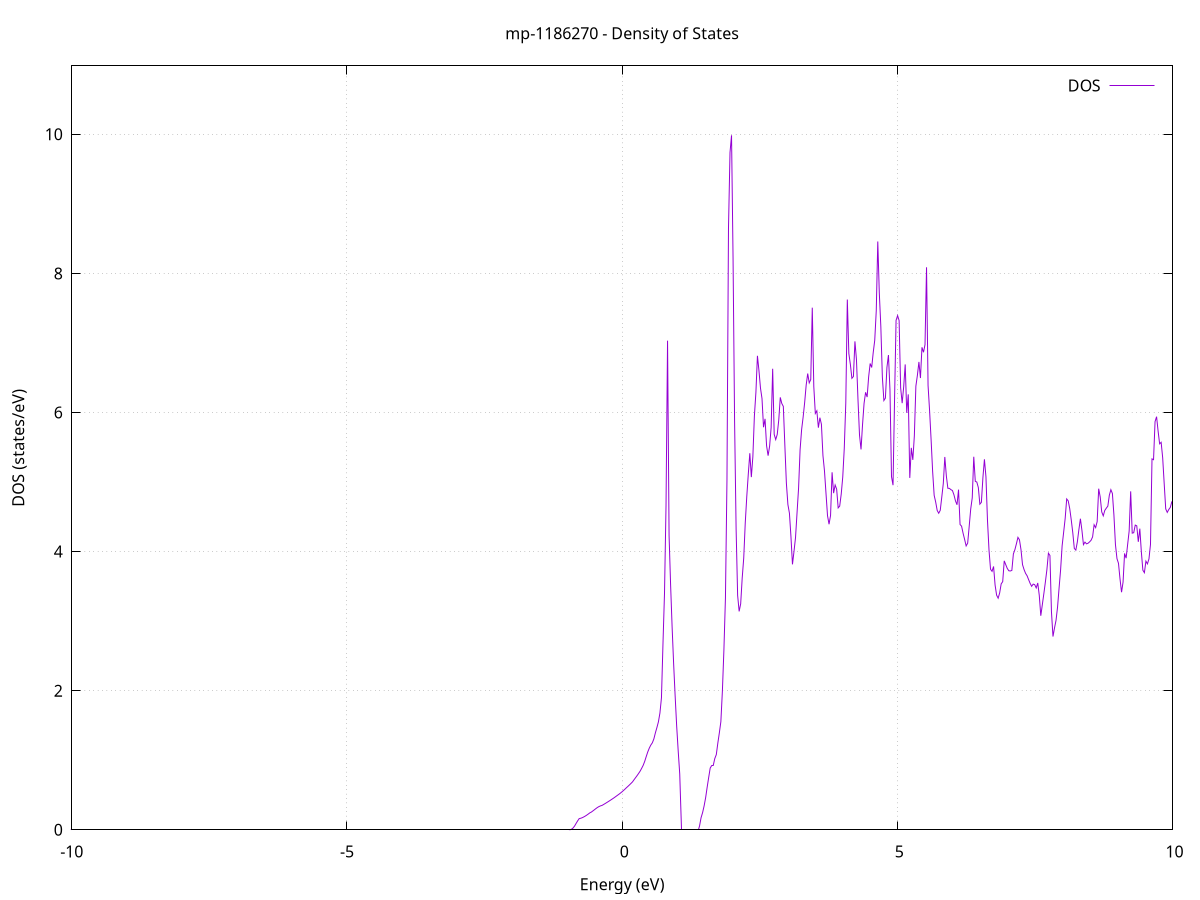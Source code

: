 set title 'mp-1186270 - Density of States'
set xlabel 'Energy (eV)'
set ylabel 'DOS (states/eV)'
set grid
set xrange [-10:10]
set yrange [0:10.984]
set xzeroaxis lt -1
set terminal png size 800,600
set output 'mp-1186270_dos_gnuplot.png'
plot '-' using 1:2 with lines title 'DOS'
-36.295900 0.000000
-36.268200 0.000000
-36.240600 0.000000
-36.212900 0.000000
-36.185200 0.000000
-36.157500 0.000000
-36.129800 0.000000
-36.102100 0.000000
-36.074500 0.000000
-36.046800 0.000000
-36.019100 0.000000
-35.991400 0.000000
-35.963700 0.000000
-35.936100 0.000000
-35.908400 0.000000
-35.880700 0.000000
-35.853000 0.000000
-35.825300 0.000000
-35.797700 0.000000
-35.770000 0.000000
-35.742300 0.000000
-35.714600 0.000000
-35.686900 0.000000
-35.659200 0.000000
-35.631600 0.000000
-35.603900 0.000000
-35.576200 0.000000
-35.548500 0.000000
-35.520800 0.000000
-35.493200 0.000000
-35.465500 0.000000
-35.437800 0.000000
-35.410100 0.000000
-35.382400 0.000000
-35.354700 0.000000
-35.327100 0.000000
-35.299400 0.000000
-35.271700 0.000000
-35.244000 0.000000
-35.216300 0.000000
-35.188700 0.000000
-35.161000 0.000000
-35.133300 0.000000
-35.105600 0.000000
-35.077900 0.000000
-35.050200 0.000000
-35.022600 0.000000
-34.994900 0.000000
-34.967200 0.000000
-34.939500 0.000000
-34.911800 0.000000
-34.884200 0.000000
-34.856500 0.000000
-34.828800 0.000000
-34.801100 0.000000
-34.773400 0.000000
-34.745800 0.000000
-34.718100 0.000000
-34.690400 0.000000
-34.662700 0.000000
-34.635000 0.000000
-34.607300 0.000000
-34.579700 0.000000
-34.552000 0.000000
-34.524300 0.000000
-34.496600 0.000000
-34.468900 0.000000
-34.441300 0.000000
-34.413600 0.000000
-34.385900 0.000000
-34.358200 0.000000
-34.330500 0.000000
-34.302800 0.000000
-34.275200 0.000000
-34.247500 0.000000
-34.219800 0.000000
-34.192100 0.000000
-34.164400 0.000000
-34.136800 0.000000
-34.109100 0.000000
-34.081400 0.000000
-34.053700 0.000000
-34.026000 0.000000
-33.998400 0.000000
-33.970700 0.000000
-33.943000 0.000000
-33.915300 0.000000
-33.887600 0.000000
-33.859900 0.000000
-33.832300 0.000000
-33.804600 0.000000
-33.776900 0.572500
-33.749200 9.322600
-33.721500 17.231800
-33.693900 34.007200
-33.666200 19.575300
-33.638500 69.253400
-33.610800 54.801100
-33.583100 22.006700
-33.555400 0.000000
-33.527800 0.000000
-33.500100 0.000000
-33.472400 0.000000
-33.444700 0.000000
-33.417000 0.000000
-33.389400 0.000000
-33.361700 0.000000
-33.334000 0.000000
-33.306300 0.000000
-33.278600 0.000000
-33.251000 0.000000
-33.223300 0.000000
-33.195600 0.000000
-33.167900 0.000000
-33.140200 0.000000
-33.112500 0.000000
-33.084900 0.000000
-33.057200 0.000000
-33.029500 0.000000
-33.001800 0.000000
-32.974100 0.000000
-32.946500 0.000000
-32.918800 0.000000
-32.891100 0.000000
-32.863400 0.000000
-32.835700 0.000000
-32.808000 0.000000
-32.780400 0.000000
-32.752700 0.000000
-32.725000 0.000000
-32.697300 0.000000
-32.669600 0.000000
-32.642000 0.000000
-32.614300 0.000000
-32.586600 0.000000
-32.558900 0.000000
-32.531200 0.000000
-32.503600 0.000000
-32.475900 0.000000
-32.448200 0.000000
-32.420500 0.000000
-32.392800 0.000000
-32.365100 0.000000
-32.337500 0.000000
-32.309800 0.000000
-32.282100 0.000000
-32.254400 0.000000
-32.226700 0.000000
-32.199100 0.000000
-32.171400 0.000000
-32.143700 0.000000
-32.116000 0.000000
-32.088300 0.000000
-32.060600 0.000000
-32.033000 0.000000
-32.005300 0.000000
-31.977600 0.000000
-31.949900 0.000000
-31.922200 0.000000
-31.894600 0.000000
-31.866900 0.000000
-31.839200 0.000000
-31.811500 0.000000
-31.783800 0.000000
-31.756100 0.000000
-31.728500 0.000000
-31.700800 0.000000
-31.673100 0.000000
-31.645400 0.000000
-31.617700 0.000000
-31.590100 0.000000
-31.562400 0.000000
-31.534700 0.000000
-31.507000 0.000000
-31.479300 0.000000
-31.451700 0.000000
-31.424000 0.000000
-31.396300 0.000000
-31.368600 0.000000
-31.340900 0.000000
-31.313200 0.000000
-31.285600 0.000000
-31.257900 0.000000
-31.230200 0.000000
-31.202500 0.000000
-31.174800 0.000000
-31.147200 0.000000
-31.119500 0.000000
-31.091800 0.000000
-31.064100 0.000000
-31.036400 0.000000
-31.008700 0.000000
-30.981100 0.000000
-30.953400 0.000000
-30.925700 0.000000
-30.898000 0.000000
-30.870300 0.000000
-30.842700 0.000000
-30.815000 0.000000
-30.787300 0.000000
-30.759600 0.000000
-30.731900 0.000000
-30.704300 0.000000
-30.676600 0.000000
-30.648900 0.000000
-30.621200 0.000000
-30.593500 0.000000
-30.565800 0.000000
-30.538200 0.000000
-30.510500 0.000000
-30.482800 0.000000
-30.455100 0.000000
-30.427400 0.000000
-30.399800 0.000000
-30.372100 0.000000
-30.344400 0.000000
-30.316700 0.000000
-30.289000 0.000000
-30.261300 0.000000
-30.233700 0.000000
-30.206000 0.000000
-30.178300 0.000000
-30.150600 0.000000
-30.122900 0.000000
-30.095300 0.000000
-30.067600 0.000000
-30.039900 0.000000
-30.012200 0.000000
-29.984500 0.000000
-29.956900 0.000000
-29.929200 0.000000
-29.901500 0.000000
-29.873800 0.000000
-29.846100 0.000000
-29.818400 0.000000
-29.790800 0.000000
-29.763100 0.000000
-29.735400 0.000000
-29.707700 0.000000
-29.680000 0.000000
-29.652400 0.000000
-29.624700 0.000000
-29.597000 0.000000
-29.569300 0.000000
-29.541600 0.000000
-29.513900 0.000000
-29.486300 0.000000
-29.458600 0.000000
-29.430900 0.000000
-29.403200 0.000000
-29.375500 0.000000
-29.347900 0.000000
-29.320200 0.000000
-29.292500 0.000000
-29.264800 0.000000
-29.237100 0.000000
-29.209500 0.000000
-29.181800 0.000000
-29.154100 0.000000
-29.126400 0.000000
-29.098700 0.000000
-29.071000 0.000000
-29.043400 0.000000
-29.015700 0.000000
-28.988000 0.000000
-28.960300 0.000000
-28.932600 0.000000
-28.905000 0.000000
-28.877300 0.000000
-28.849600 0.000000
-28.821900 0.000000
-28.794200 0.000000
-28.766500 0.000000
-28.738900 0.000000
-28.711200 0.000000
-28.683500 0.000000
-28.655800 0.000000
-28.628100 0.000000
-28.600500 0.000000
-28.572800 0.000000
-28.545100 0.000000
-28.517400 0.000000
-28.489700 0.000000
-28.462000 0.000000
-28.434400 0.000000
-28.406700 0.000000
-28.379000 0.000000
-28.351300 0.000000
-28.323600 0.000000
-28.296000 0.000000
-28.268300 0.000000
-28.240600 0.000000
-28.212900 0.000000
-28.185200 0.000000
-28.157600 0.000000
-28.129900 0.000000
-28.102200 0.000000
-28.074500 0.000000
-28.046800 0.000000
-28.019100 0.000000
-27.991500 0.000000
-27.963800 0.000000
-27.936100 0.000000
-27.908400 0.000000
-27.880700 0.000000
-27.853100 0.000000
-27.825400 0.000000
-27.797700 0.000000
-27.770000 0.000000
-27.742300 0.000000
-27.714600 0.000000
-27.687000 0.000000
-27.659300 0.000000
-27.631600 0.000000
-27.603900 0.000000
-27.576200 0.000000
-27.548600 0.000000
-27.520900 0.000000
-27.493200 0.000000
-27.465500 0.000000
-27.437800 0.000000
-27.410200 0.000000
-27.382500 0.000000
-27.354800 0.000000
-27.327100 0.000000
-27.299400 0.000000
-27.271700 0.000000
-27.244100 0.000000
-27.216400 0.000000
-27.188700 0.000000
-27.161000 0.000000
-27.133300 0.000000
-27.105700 0.000000
-27.078000 0.000000
-27.050300 0.000000
-27.022600 0.000000
-26.994900 0.000000
-26.967200 0.000000
-26.939600 0.000000
-26.911900 0.000000
-26.884200 0.000000
-26.856500 0.000000
-26.828800 0.000000
-26.801200 0.000000
-26.773500 0.000000
-26.745800 0.000000
-26.718100 0.000000
-26.690400 0.000000
-26.662800 0.000000
-26.635100 0.000000
-26.607400 0.000000
-26.579700 0.000000
-26.552000 0.000000
-26.524300 0.000000
-26.496700 0.000000
-26.469000 0.000000
-26.441300 0.000000
-26.413600 0.000000
-26.385900 0.000000
-26.358300 0.000000
-26.330600 0.000000
-26.302900 0.000000
-26.275200 0.000000
-26.247500 0.000000
-26.219800 0.000000
-26.192200 0.000000
-26.164500 0.000000
-26.136800 0.000000
-26.109100 0.000000
-26.081400 0.000000
-26.053800 0.000000
-26.026100 0.000000
-25.998400 0.000000
-25.970700 0.000000
-25.943000 0.000000
-25.915300 0.000000
-25.887700 0.000000
-25.860000 0.000000
-25.832300 0.000000
-25.804600 0.000000
-25.776900 0.000000
-25.749300 0.000000
-25.721600 0.000000
-25.693900 0.000000
-25.666200 0.000000
-25.638500 0.000000
-25.610900 0.000000
-25.583200 0.000000
-25.555500 0.000000
-25.527800 0.000000
-25.500100 0.000000
-25.472400 0.000000
-25.444800 0.000000
-25.417100 0.000000
-25.389400 0.000000
-25.361700 0.000000
-25.334000 0.000000
-25.306400 0.000000
-25.278700 0.000000
-25.251000 0.000000
-25.223300 0.000000
-25.195600 0.000000
-25.167900 0.000000
-25.140300 0.000000
-25.112600 0.000000
-25.084900 0.000000
-25.057200 0.000000
-25.029500 0.000000
-25.001900 0.000000
-24.974200 0.000000
-24.946500 0.000000
-24.918800 0.000000
-24.891100 0.000000
-24.863500 0.000000
-24.835800 0.000000
-24.808100 0.000000
-24.780400 0.000000
-24.752700 0.000000
-24.725000 0.000000
-24.697400 0.000000
-24.669700 0.000000
-24.642000 0.000000
-24.614300 0.000000
-24.586600 0.000000
-24.559000 0.000000
-24.531300 0.000000
-24.503600 0.000000
-24.475900 0.000000
-24.448200 0.000000
-24.420500 0.000000
-24.392900 0.000000
-24.365200 0.000000
-24.337500 0.000000
-24.309800 0.000000
-24.282100 0.000000
-24.254500 0.000000
-24.226800 0.000000
-24.199100 0.000000
-24.171400 0.000000
-24.143700 0.000000
-24.116100 0.000000
-24.088400 0.000000
-24.060700 0.000000
-24.033000 0.000000
-24.005300 0.000000
-23.977600 0.000000
-23.950000 0.000000
-23.922300 0.000000
-23.894600 0.000000
-23.866900 0.000000
-23.839200 0.000000
-23.811600 0.000000
-23.783900 0.000000
-23.756200 0.000000
-23.728500 0.000000
-23.700800 0.000000
-23.673100 0.000000
-23.645500 0.000000
-23.617800 0.000000
-23.590100 0.000000
-23.562400 0.000000
-23.534700 0.000000
-23.507100 0.000000
-23.479400 0.000000
-23.451700 0.000000
-23.424000 0.000000
-23.396300 0.000000
-23.368700 0.000000
-23.341000 0.000000
-23.313300 0.000000
-23.285600 0.000000
-23.257900 0.000000
-23.230200 0.000000
-23.202600 0.000000
-23.174900 0.000000
-23.147200 0.000000
-23.119500 0.000000
-23.091800 0.000000
-23.064200 0.000000
-23.036500 0.000000
-23.008800 0.000000
-22.981100 0.000000
-22.953400 0.000000
-22.925700 0.000000
-22.898100 0.000000
-22.870400 0.000000
-22.842700 0.000000
-22.815000 0.000000
-22.787300 0.000000
-22.759700 0.000000
-22.732000 0.000000
-22.704300 0.000000
-22.676600 0.000000
-22.648900 0.000000
-22.621200 0.000000
-22.593600 0.000000
-22.565900 0.000000
-22.538200 0.000000
-22.510500 0.000000
-22.482800 0.000000
-22.455200 0.000000
-22.427500 0.000000
-22.399800 0.000000
-22.372100 0.000000
-22.344400 0.000000
-22.316800 0.000000
-22.289100 0.000000
-22.261400 0.000000
-22.233700 0.000000
-22.206000 0.000000
-22.178300 0.000000
-22.150700 0.000000
-22.123000 0.000000
-22.095300 0.000000
-22.067600 0.000000
-22.039900 0.000000
-22.012300 0.000000
-21.984600 0.000000
-21.956900 0.000000
-21.929200 0.000000
-21.901500 0.000000
-21.873800 0.000000
-21.846200 0.000000
-21.818500 0.000000
-21.790800 0.000000
-21.763100 0.000000
-21.735400 0.000000
-21.707800 0.000000
-21.680100 0.000000
-21.652400 0.000000
-21.624700 0.000000
-21.597000 0.000000
-21.569400 0.000000
-21.541700 0.000000
-21.514000 0.000000
-21.486300 0.000000
-21.458600 0.000000
-21.430900 0.000000
-21.403300 0.000000
-21.375600 0.000000
-21.347900 0.000000
-21.320200 0.000000
-21.292500 0.000000
-21.264900 0.000000
-21.237200 0.000000
-21.209500 0.000000
-21.181800 0.000000
-21.154100 0.000000
-21.126400 0.000000
-21.098800 0.000000
-21.071100 0.000000
-21.043400 0.000000
-21.015700 0.000000
-20.988000 0.000000
-20.960400 0.000000
-20.932700 0.000000
-20.905000 0.000000
-20.877300 0.000000
-20.849600 0.000000
-20.822000 0.000000
-20.794300 0.000000
-20.766600 0.000000
-20.738900 0.000000
-20.711200 0.000000
-20.683500 0.000000
-20.655900 0.000000
-20.628200 0.000000
-20.600500 0.000000
-20.572800 0.000000
-20.545100 0.000000
-20.517500 0.000000
-20.489800 0.000000
-20.462100 0.000000
-20.434400 0.000000
-20.406700 0.000000
-20.379000 0.000000
-20.351400 0.000000
-20.323700 0.000000
-20.296000 0.000000
-20.268300 0.000000
-20.240600 0.000000
-20.213000 0.000000
-20.185300 0.000000
-20.157600 0.000000
-20.129900 0.000000
-20.102200 0.000000
-20.074600 0.000000
-20.046900 0.000000
-20.019200 0.000000
-19.991500 0.000000
-19.963800 0.000000
-19.936100 0.000000
-19.908500 0.000000
-19.880800 0.000000
-19.853100 0.000000
-19.825400 0.000000
-19.797700 0.000000
-19.770100 0.000000
-19.742400 0.000000
-19.714700 0.000000
-19.687000 0.000000
-19.659300 0.000000
-19.631600 0.000000
-19.604000 0.000000
-19.576300 0.000000
-19.548600 0.000000
-19.520900 0.000000
-19.493200 0.000000
-19.465600 0.000000
-19.437900 0.000000
-19.410200 0.000000
-19.382500 0.000000
-19.354800 0.000000
-19.327100 0.000000
-19.299500 0.000000
-19.271800 0.000000
-19.244100 0.000000
-19.216400 0.000000
-19.188700 0.000000
-19.161100 0.000000
-19.133400 0.000000
-19.105700 0.000000
-19.078000 0.000000
-19.050300 0.000000
-19.022700 0.000000
-18.995000 0.000000
-18.967300 0.000000
-18.939600 0.000000
-18.911900 0.000000
-18.884200 0.000000
-18.856600 0.000000
-18.828900 0.000000
-18.801200 0.000000
-18.773500 0.000000
-18.745800 0.000000
-18.718200 0.000000
-18.690500 0.000000
-18.662800 0.000000
-18.635100 0.000000
-18.607400 0.000000
-18.579700 0.000000
-18.552100 0.000000
-18.524400 0.000000
-18.496700 0.000000
-18.469000 0.000000
-18.441300 0.000000
-18.413700 0.000000
-18.386000 0.000000
-18.358300 0.000000
-18.330600 0.000000
-18.302900 0.000000
-18.275300 0.000000
-18.247600 0.000000
-18.219900 0.000000
-18.192200 0.000000
-18.164500 0.000000
-18.136800 0.000000
-18.109200 0.000000
-18.081500 0.000000
-18.053800 0.000000
-18.026100 0.000000
-17.998400 0.000000
-17.970800 0.000000
-17.943100 0.000000
-17.915400 0.000000
-17.887700 0.000000
-17.860000 0.000000
-17.832300 0.000000
-17.804700 0.000000
-17.777000 0.000000
-17.749300 0.000000
-17.721600 0.000000
-17.693900 0.000000
-17.666300 0.000000
-17.638600 0.000000
-17.610900 0.000000
-17.583200 0.000000
-17.555500 0.000000
-17.527900 0.000000
-17.500200 0.000000
-17.472500 0.000000
-17.444800 0.000000
-17.417100 0.000000
-17.389400 0.000000
-17.361800 0.000000
-17.334100 0.000000
-17.306400 0.000000
-17.278700 0.000000
-17.251000 0.000000
-17.223400 0.000000
-17.195700 0.000000
-17.168000 0.000000
-17.140300 0.000000
-17.112600 0.000000
-17.084900 0.000000
-17.057300 0.000000
-17.029600 0.000000
-17.001900 0.000000
-16.974200 0.000000
-16.946500 0.000000
-16.918900 0.000000
-16.891200 0.000000
-16.863500 0.000000
-16.835800 0.000000
-16.808100 0.000000
-16.780500 0.000000
-16.752800 0.000000
-16.725100 0.000000
-16.697400 0.000000
-16.669700 0.000000
-16.642000 0.000000
-16.614400 0.000000
-16.586700 0.000000
-16.559000 0.000000
-16.531300 0.000000
-16.503600 0.000000
-16.476000 0.000000
-16.448300 0.000000
-16.420600 0.000000
-16.392900 0.000000
-16.365200 0.000000
-16.337500 0.000000
-16.309900 0.000000
-16.282200 0.000000
-16.254500 0.000000
-16.226800 0.000000
-16.199100 0.000000
-16.171500 0.000000
-16.143800 0.000000
-16.116100 0.000000
-16.088400 0.000000
-16.060700 0.000000
-16.033000 0.000000
-16.005400 0.000000
-15.977700 0.000000
-15.950000 0.000000
-15.922300 0.000000
-15.894600 0.000000
-15.867000 0.000000
-15.839300 0.000000
-15.811600 0.000000
-15.783900 0.000000
-15.756200 0.000000
-15.728600 0.000000
-15.700900 0.000000
-15.673200 3.368700
-15.645500 4.659900
-15.617800 4.129400
-15.590100 4.913100
-15.562500 5.625200
-15.534800 7.519700
-15.507100 9.791500
-15.479400 10.603600
-15.451700 13.840500
-15.424100 13.137000
-15.396400 11.862700
-15.368700 14.564800
-15.341000 15.461700
-15.313300 15.763900
-15.285600 17.851200
-15.258000 21.601500
-15.230300 28.307900
-15.202600 13.569200
-15.174900 5.968700
-15.147200 2.672000
-15.119600 5.660400
-15.091900 12.291800
-15.064200 14.803500
-15.036500 16.196800
-15.008800 13.563200
-14.981200 9.941300
-14.953500 12.996200
-14.925800 17.309300
-14.898100 20.499300
-14.870400 17.591400
-14.842700 16.171100
-14.815100 14.423200
-14.787400 17.076000
-14.759700 12.222400
-14.732000 15.434300
-14.704300 25.155900
-14.676700 21.414200
-14.649000 23.488700
-14.621300 25.868300
-14.593600 41.590300
-14.565900 28.261000
-14.538200 47.688800
-14.510600 8.239100
-14.482900 0.001400
-14.455200 0.000000
-14.427500 0.000000
-14.399800 0.000000
-14.372200 0.000000
-14.344500 0.000000
-14.316800 0.000000
-14.289100 0.000000
-14.261400 0.000000
-14.233800 0.000000
-14.206100 0.000000
-14.178400 0.000000
-14.150700 0.000000
-14.123000 0.000000
-14.095300 0.000000
-14.067700 0.000000
-14.040000 0.000000
-14.012300 0.000000
-13.984600 0.000000
-13.956900 0.000000
-13.929300 0.000000
-13.901600 0.000000
-13.873900 0.000000
-13.846200 0.000000
-13.818500 0.000000
-13.790800 0.000000
-13.763200 0.000000
-13.735500 0.000000
-13.707800 0.000000
-13.680100 0.000000
-13.652400 0.000000
-13.624800 0.000000
-13.597100 0.000000
-13.569400 0.000000
-13.541700 0.000000
-13.514000 0.000000
-13.486300 0.000000
-13.458700 0.000000
-13.431000 0.000000
-13.403300 0.000000
-13.375600 0.000000
-13.347900 0.000000
-13.320300 0.000000
-13.292600 0.000000
-13.264900 0.000000
-13.237200 0.000000
-13.209500 0.000000
-13.181900 0.000000
-13.154200 0.000000
-13.126500 0.000000
-13.098800 0.000000
-13.071100 0.000000
-13.043400 0.000000
-13.015800 0.000000
-12.988100 0.000000
-12.960400 0.000000
-12.932700 0.000000
-12.905000 0.000000
-12.877400 0.000000
-12.849700 0.000000
-12.822000 0.000000
-12.794300 0.000000
-12.766600 0.000000
-12.738900 0.000000
-12.711300 0.000000
-12.683600 0.000000
-12.655900 0.000000
-12.628200 0.000000
-12.600500 0.000000
-12.572900 0.000000
-12.545200 0.000000
-12.517500 0.000000
-12.489800 0.000000
-12.462100 0.000000
-12.434500 0.000000
-12.406800 0.000000
-12.379100 0.000000
-12.351400 0.000000
-12.323700 0.000000
-12.296000 0.000000
-12.268400 0.000000
-12.240700 0.000000
-12.213000 0.000000
-12.185300 0.000000
-12.157600 0.000000
-12.130000 0.000000
-12.102300 0.000000
-12.074600 0.000000
-12.046900 0.000000
-12.019200 0.000000
-11.991500 0.000000
-11.963900 0.000000
-11.936200 0.000000
-11.908500 0.000000
-11.880800 0.000000
-11.853100 0.000000
-11.825500 0.000000
-11.797800 0.000000
-11.770100 0.000000
-11.742400 0.000000
-11.714700 0.000000
-11.687100 0.000000
-11.659400 0.000000
-11.631700 0.000000
-11.604000 0.000000
-11.576300 0.000000
-11.548600 0.000000
-11.521000 0.000000
-11.493300 0.000000
-11.465600 0.000000
-11.437900 0.000000
-11.410200 0.000000
-11.382600 0.000000
-11.354900 0.000000
-11.327200 0.000000
-11.299500 0.000000
-11.271800 0.000000
-11.244100 0.000000
-11.216500 0.000000
-11.188800 0.000000
-11.161100 0.000000
-11.133400 0.000000
-11.105700 0.000000
-11.078100 0.000000
-11.050400 0.000000
-11.022700 0.000000
-10.995000 0.000000
-10.967300 0.000000
-10.939700 0.000000
-10.912000 0.000000
-10.884300 0.000000
-10.856600 0.000000
-10.828900 0.000000
-10.801200 0.000000
-10.773600 0.000000
-10.745900 0.000000
-10.718200 0.000000
-10.690500 0.000000
-10.662800 0.000000
-10.635200 0.000000
-10.607500 0.000000
-10.579800 0.000000
-10.552100 0.000000
-10.524400 0.000000
-10.496700 0.000000
-10.469100 0.000000
-10.441400 0.000000
-10.413700 0.000000
-10.386000 0.000000
-10.358300 0.000000
-10.330700 0.000000
-10.303000 0.000000
-10.275300 0.000000
-10.247600 0.000000
-10.219900 0.000000
-10.192200 0.000000
-10.164600 0.000000
-10.136900 0.000000
-10.109200 0.000000
-10.081500 0.000000
-10.053800 0.000000
-10.026200 0.000000
-9.998500 0.000000
-9.970800 0.000000
-9.943100 0.000000
-9.915400 0.000000
-9.887800 0.000000
-9.860100 0.000000
-9.832400 0.000000
-9.804700 0.000000
-9.777000 0.000000
-9.749300 0.000000
-9.721700 0.000000
-9.694000 0.000000
-9.666300 0.000000
-9.638600 0.000000
-9.610900 0.000000
-9.583300 0.000000
-9.555600 0.000000
-9.527900 0.000000
-9.500200 0.000000
-9.472500 0.000000
-9.444800 0.000000
-9.417200 0.000000
-9.389500 0.000000
-9.361800 0.000000
-9.334100 0.000000
-9.306400 0.000000
-9.278800 0.000000
-9.251100 0.000000
-9.223400 0.000000
-9.195700 0.000000
-9.168000 0.000000
-9.140400 0.000000
-9.112700 0.000000
-9.085000 0.000000
-9.057300 0.000000
-9.029600 0.000000
-9.001900 0.000000
-8.974300 0.000000
-8.946600 0.000000
-8.918900 0.000000
-8.891200 0.000000
-8.863500 0.000000
-8.835900 0.000000
-8.808200 0.000000
-8.780500 0.000000
-8.752800 0.000000
-8.725100 0.000000
-8.697400 0.000000
-8.669800 0.000000
-8.642100 0.000000
-8.614400 0.000000
-8.586700 0.000000
-8.559000 0.000000
-8.531400 0.000000
-8.503700 0.000000
-8.476000 0.000000
-8.448300 0.000000
-8.420600 0.000000
-8.393000 0.000000
-8.365300 0.000000
-8.337600 0.000000
-8.309900 0.000000
-8.282200 0.000000
-8.254500 0.000000
-8.226900 0.000000
-8.199200 0.000000
-8.171500 0.000000
-8.143800 0.000000
-8.116100 0.000000
-8.088500 0.000000
-8.060800 0.000000
-8.033100 0.000000
-8.005400 0.000000
-7.977700 0.000000
-7.950000 0.000000
-7.922400 0.000000
-7.894700 0.000000
-7.867000 0.000000
-7.839300 0.000000
-7.811600 0.000000
-7.784000 0.000000
-7.756300 0.000000
-7.728600 0.000000
-7.700900 0.000000
-7.673200 0.000000
-7.645600 0.000000
-7.617900 0.000000
-7.590200 0.000000
-7.562500 0.000000
-7.534800 0.000000
-7.507100 0.000000
-7.479500 0.000000
-7.451800 0.000000
-7.424100 0.000000
-7.396400 0.000000
-7.368700 0.000000
-7.341100 0.000000
-7.313400 0.000000
-7.285700 0.000000
-7.258000 0.000000
-7.230300 0.000000
-7.202600 0.000000
-7.175000 0.000000
-7.147300 0.000000
-7.119600 0.000000
-7.091900 0.000000
-7.064200 0.000000
-7.036600 0.000000
-7.008900 0.000000
-6.981200 0.000000
-6.953500 0.000000
-6.925800 0.000000
-6.898100 0.000000
-6.870500 0.000000
-6.842800 0.000000
-6.815100 0.000000
-6.787400 0.000000
-6.759700 0.000000
-6.732100 0.000000
-6.704400 0.000000
-6.676700 0.000000
-6.649000 0.000000
-6.621300 0.000000
-6.593700 0.000000
-6.566000 0.000000
-6.538300 0.000000
-6.510600 0.000000
-6.482900 0.000000
-6.455200 0.000000
-6.427600 0.000000
-6.399900 0.000000
-6.372200 0.000000
-6.344500 0.000000
-6.316800 0.000000
-6.289200 0.000000
-6.261500 0.000000
-6.233800 0.000000
-6.206100 0.000000
-6.178400 0.000000
-6.150700 0.000000
-6.123100 0.000000
-6.095400 0.000000
-6.067700 0.000000
-6.040000 0.000000
-6.012300 0.000000
-5.984700 0.000000
-5.957000 0.000000
-5.929300 0.000000
-5.901600 0.000000
-5.873900 0.000000
-5.846300 0.000000
-5.818600 0.000000
-5.790900 0.000000
-5.763200 0.000000
-5.735500 0.000000
-5.707800 0.000000
-5.680200 0.000000
-5.652500 0.000000
-5.624800 0.000000
-5.597100 0.000000
-5.569400 0.000000
-5.541800 0.000000
-5.514100 0.000000
-5.486400 0.000000
-5.458700 0.000000
-5.431000 0.000000
-5.403300 0.000000
-5.375700 0.000000
-5.348000 0.000000
-5.320300 0.000000
-5.292600 0.000000
-5.264900 0.000000
-5.237300 0.000000
-5.209600 0.000000
-5.181900 0.000000
-5.154200 0.000000
-5.126500 0.000000
-5.098900 0.000000
-5.071200 0.000000
-5.043500 0.000000
-5.015800 0.000000
-4.988100 0.000000
-4.960400 0.000000
-4.932800 0.000000
-4.905100 0.000000
-4.877400 0.000000
-4.849700 0.000000
-4.822000 0.000000
-4.794400 0.000000
-4.766700 0.000000
-4.739000 0.000000
-4.711300 0.000000
-4.683600 0.000000
-4.655900 0.000000
-4.628300 0.000000
-4.600600 0.000000
-4.572900 0.000000
-4.545200 0.000000
-4.517500 0.000000
-4.489900 0.000000
-4.462200 0.000000
-4.434500 0.000000
-4.406800 0.000000
-4.379100 0.000000
-4.351500 0.000000
-4.323800 0.000000
-4.296100 0.000000
-4.268400 0.000000
-4.240700 0.000000
-4.213000 0.000000
-4.185400 0.000000
-4.157700 0.000000
-4.130000 0.000000
-4.102300 0.000000
-4.074600 0.000000
-4.047000 0.000000
-4.019300 0.000000
-3.991600 0.000000
-3.963900 0.000000
-3.936200 0.000000
-3.908500 0.000000
-3.880900 0.000000
-3.853200 0.000000
-3.825500 0.000000
-3.797800 0.000000
-3.770100 0.000000
-3.742500 0.000000
-3.714800 0.000000
-3.687100 0.000000
-3.659400 0.000000
-3.631700 0.000000
-3.604000 0.000000
-3.576400 0.000000
-3.548700 0.000000
-3.521000 0.000000
-3.493300 0.000000
-3.465600 0.000000
-3.438000 0.000000
-3.410300 0.000000
-3.382600 0.000000
-3.354900 0.000000
-3.327200 0.000000
-3.299600 0.000000
-3.271900 0.000000
-3.244200 0.000000
-3.216500 0.000000
-3.188800 0.000000
-3.161100 0.000000
-3.133500 0.000000
-3.105800 0.000000
-3.078100 0.000000
-3.050400 0.000000
-3.022700 0.000000
-2.995100 0.000000
-2.967400 0.000000
-2.939700 0.000000
-2.912000 0.000000
-2.884300 0.000000
-2.856600 0.000000
-2.829000 0.000000
-2.801300 0.000000
-2.773600 0.000000
-2.745900 0.000000
-2.718200 0.000000
-2.690600 0.000000
-2.662900 0.000000
-2.635200 0.000000
-2.607500 0.000000
-2.579800 0.000000
-2.552200 0.000000
-2.524500 0.000000
-2.496800 0.000000
-2.469100 0.000000
-2.441400 0.000000
-2.413700 0.000000
-2.386100 0.000000
-2.358400 0.000000
-2.330700 0.000000
-2.303000 0.000000
-2.275300 0.000000
-2.247700 0.000000
-2.220000 0.000000
-2.192300 0.000000
-2.164600 0.000000
-2.136900 0.000000
-2.109200 0.000000
-2.081600 0.000000
-2.053900 0.000000
-2.026200 0.000000
-1.998500 0.000000
-1.970800 0.000000
-1.943200 0.000000
-1.915500 0.000000
-1.887800 0.000000
-1.860100 0.000000
-1.832400 0.000000
-1.804800 0.000000
-1.777100 0.000000
-1.749400 0.000000
-1.721700 0.000000
-1.694000 0.000000
-1.666300 0.000000
-1.638700 0.000000
-1.611000 0.000000
-1.583300 0.000000
-1.555600 0.000000
-1.527900 0.000000
-1.500300 0.000000
-1.472600 0.000000
-1.444900 0.000000
-1.417200 0.000000
-1.389500 0.000000
-1.361800 0.000000
-1.334200 0.000000
-1.306500 0.000000
-1.278800 0.000000
-1.251100 0.000000
-1.223400 0.000000
-1.195800 0.000000
-1.168100 0.000000
-1.140400 0.000000
-1.112700 0.000000
-1.085000 0.000000
-1.057300 0.000000
-1.029700 0.000000
-1.002000 0.000000
-0.974300 0.000000
-0.946600 0.000400
-0.918900 0.008200
-0.891300 0.026200
-0.863600 0.054400
-0.835900 0.092700
-0.808200 0.128400
-0.780500 0.160500
-0.752900 0.165600
-0.725200 0.173700
-0.697500 0.184600
-0.669800 0.197100
-0.642100 0.211300
-0.614400 0.226900
-0.586800 0.243600
-0.559100 0.254700
-0.531400 0.271200
-0.503700 0.288000
-0.476000 0.305200
-0.448400 0.321000
-0.420700 0.333900
-0.393000 0.343700
-0.365300 0.350500
-0.337600 0.363400
-0.309900 0.376500
-0.282300 0.390000
-0.254600 0.403800
-0.226900 0.417900
-0.199200 0.432300
-0.171500 0.446900
-0.143900 0.461800
-0.116200 0.477700
-0.088500 0.493700
-0.060800 0.509600
-0.033100 0.526200
-0.005500 0.544100
0.022200 0.563200
0.049900 0.583400
0.077600 0.604500
0.105300 0.624500
0.133000 0.645200
0.160600 0.666500
0.188300 0.688500
0.216000 0.719400
0.243700 0.749000
0.271400 0.778700
0.299000 0.810100
0.326700 0.843100
0.354400 0.883400
0.382100 0.926400
0.409800 0.983200
0.437500 1.052300
0.465100 1.118500
0.492800 1.173600
0.520500 1.217300
0.548200 1.250000
0.575900 1.305100
0.603500 1.391900
0.631200 1.468400
0.658900 1.551800
0.686600 1.678800
0.714300 1.897600
0.741900 2.675900
0.769600 3.400200
0.797300 4.661200
0.825000 7.033000
0.852700 4.232900
0.880400 3.524000
0.908000 2.914700
0.935700 2.383600
0.963400 1.918400
0.991100 1.485600
1.018800 1.129900
1.046400 0.802900
1.074100 0.000000
1.101800 0.000000
1.129500 0.000000
1.157200 0.000000
1.184900 0.000000
1.212500 0.000000
1.240200 0.000000
1.267900 0.000000
1.295600 0.000000
1.323300 0.000000
1.350900 0.000000
1.378600 0.000000
1.406300 0.054400
1.434000 0.173800
1.461700 0.246500
1.489300 0.342600
1.517000 0.460900
1.544700 0.611700
1.572400 0.752000
1.600100 0.887800
1.627800 0.923600
1.655400 0.924800
1.683100 1.023600
1.710800 1.080500
1.738500 1.245600
1.766200 1.393500
1.793800 1.554800
1.821500 1.995300
1.849200 2.589300
1.876900 3.333200
1.904600 5.032500
1.932300 8.649600
1.959900 9.738000
1.987600 9.985500
2.015300 8.218700
2.043000 5.881200
2.070700 4.327200
2.098300 3.370300
2.126000 3.140000
2.153700 3.248600
2.181400 3.619700
2.209100 3.905500
2.236800 4.410400
2.264400 4.790400
2.292100 5.113600
2.319800 5.414500
2.347500 5.071500
2.375200 5.363600
2.402800 5.948300
2.430500 6.289100
2.458200 6.815100
2.485900 6.602900
2.513600 6.351600
2.541200 6.200000
2.568900 5.788000
2.596600 5.908700
2.624300 5.523400
2.652000 5.379100
2.679700 5.516300
2.707300 5.784600
2.735000 6.629400
2.762700 5.685200
2.790400 5.610600
2.818100 5.685000
2.845700 5.891700
2.873400 6.217400
2.901100 6.129000
2.928800 6.087600
2.956500 5.526600
2.984200 4.982700
3.011800 4.676600
3.039500 4.552100
3.067200 4.216200
3.094900 3.816200
3.122600 4.002500
3.150200 4.201200
3.177900 4.557800
3.205600 4.910800
3.233300 5.465200
3.261000 5.753400
3.288600 5.933600
3.316300 6.143500
3.344000 6.394900
3.371700 6.559800
3.399400 6.425700
3.427100 6.474700
3.454700 7.507600
3.482400 6.371500
3.510100 5.986000
3.537800 6.024300
3.565500 5.782000
3.593100 5.925500
3.620800 5.831400
3.648500 5.381000
3.676200 5.162600
3.703900 4.838600
3.731600 4.516800
3.759200 4.393600
3.786900 4.519800
3.814600 5.139800
3.842300 4.840700
3.870000 4.957700
3.897600 4.897700
3.925300 4.628200
3.953000 4.654200
3.980700 4.826600
4.008400 5.072200
4.036000 5.484400
4.063700 6.137100
4.091400 7.624000
4.119100 6.847800
4.146800 6.692600
4.174500 6.491100
4.202100 6.517500
4.229800 7.022500
4.257500 6.761100
4.285200 6.187200
4.312900 5.676500
4.340500 5.469100
4.368200 5.827700
4.395900 6.131900
4.423600 6.290400
4.451300 6.221800
4.479000 6.513500
4.506600 6.704800
4.534300 6.647200
4.562000 6.861300
4.589700 7.038800
4.617400 7.464000
4.645000 8.458700
4.672700 7.717900
4.700400 7.237100
4.728100 6.511300
4.755800 6.172200
4.783400 6.206400
4.811100 6.647700
4.838800 6.826200
4.866500 6.325300
4.894200 5.077000
4.921900 4.955200
4.949500 6.178600
4.977200 7.324900
5.004900 7.393200
5.032600 7.321500
5.060300 6.356300
5.087900 6.134800
5.115600 6.368100
5.143300 6.691400
5.171000 5.994800
5.198700 6.260900
5.226400 5.059300
5.254000 5.491400
5.281700 5.318400
5.309400 5.663300
5.337100 6.379000
5.364800 6.535200
5.392400 6.726800
5.420100 6.495200
5.447800 6.937500
5.475500 6.866200
5.503200 6.975600
5.530900 8.087700
5.558500 6.389400
5.586200 6.027500
5.613900 5.607200
5.641600 5.153100
5.669300 4.808900
5.696900 4.712700
5.724600 4.591300
5.752300 4.551300
5.780000 4.593400
5.807700 4.783200
5.835300 4.977500
5.863000 5.360300
5.890700 5.088500
5.918400 4.910100
5.946100 4.908700
5.973800 4.890700
6.001400 4.877700
6.029100 4.816100
6.056800 4.728800
6.084500 4.673300
6.112200 4.890800
6.139800 4.389500
6.167500 4.365700
6.195200 4.263000
6.222900 4.174700
6.250600 4.081500
6.278300 4.121700
6.305900 4.362700
6.333600 4.612800
6.361300 4.772400
6.389000 5.363400
6.416700 5.010400
6.444300 5.000100
6.472000 4.920800
6.499700 4.681700
6.527400 4.708000
6.555100 5.062200
6.582700 5.326600
6.610400 5.074900
6.638100 4.451600
6.665800 4.023700
6.693500 3.747300
6.721200 3.715800
6.748800 3.786200
6.776500 3.518600
6.804200 3.373200
6.831900 3.329900
6.859600 3.405100
6.887200 3.535800
6.914900 3.567500
6.942600 3.867200
6.970300 3.811800
6.998000 3.757300
7.025700 3.724500
7.053300 3.721100
7.081000 3.729300
7.108700 3.965700
7.136400 4.027700
7.164100 4.113100
7.191700 4.204600
7.219400 4.169500
7.247100 4.027700
7.274800 3.812300
7.302500 3.742400
7.330100 3.687500
7.357800 3.652300
7.385500 3.597000
7.413200 3.542900
7.440900 3.501000
7.468600 3.532200
7.496200 3.524500
7.523900 3.477500
7.551600 3.548700
7.579300 3.370300
7.607000 3.077700
7.634600 3.235600
7.662300 3.394400
7.690000 3.560900
7.717700 3.739700
7.745400 3.977000
7.773100 3.944200
7.800700 3.134500
7.828400 2.778400
7.856100 2.901700
7.883800 3.011500
7.911500 3.202600
7.939100 3.475600
7.966800 3.736900
7.994500 4.082800
8.022200 4.277900
8.049900 4.477200
8.077500 4.756800
8.105200 4.729300
8.132900 4.617000
8.160600 4.453800
8.188300 4.270000
8.216000 4.045200
8.243600 4.021200
8.271300 4.140800
8.299000 4.315600
8.326700 4.472800
8.354400 4.305100
8.382000 4.100000
8.409700 4.136100
8.437400 4.111400
8.465100 4.119900
8.492800 4.139200
8.520500 4.162800
8.548100 4.211300
8.575800 4.386100
8.603500 4.344800
8.631200 4.431800
8.658900 4.904400
8.686500 4.786300
8.714200 4.570500
8.741900 4.513700
8.769600 4.592200
8.797300 4.624100
8.825000 4.653500
8.852600 4.811300
8.880300 4.890000
8.908000 4.835500
8.935700 4.524800
8.963400 4.100500
8.991000 3.899100
9.018700 3.831000
9.046400 3.606000
9.074100 3.415800
9.101800 3.561200
9.129400 3.973500
9.157100 3.905300
9.184800 4.101300
9.212500 4.296000
9.240200 4.866400
9.267900 4.265300
9.295500 4.271200
9.323200 4.381100
9.350900 4.370200
9.378600 4.140700
9.406300 4.330000
9.433900 3.996800
9.461600 3.732500
9.489300 3.696600
9.517000 3.862700
9.544700 3.823200
9.572400 3.895200
9.600000 4.101400
9.627700 5.332900
9.655400 5.321600
9.683100 5.869500
9.710800 5.939900
9.738400 5.732300
9.766100 5.549800
9.793800 5.571300
9.821500 5.349400
9.849200 4.976500
9.876800 4.614000
9.904500 4.563500
9.932200 4.604800
9.959900 4.635100
9.987600 4.716300
10.015300 4.723700
10.042900 4.745800
10.070600 4.923300
10.098300 5.599100
10.126000 5.346700
10.153700 4.826200
10.181300 4.007800
10.209000 3.640700
10.236700 3.455600
10.264400 3.620000
10.292100 3.802400
10.319800 3.889700
10.347400 3.908200
10.375100 3.981800
10.402800 4.020300
10.430500 3.933000
10.458200 3.751100
10.485800 3.536200
10.513500 3.454200
10.541200 3.511800
10.568900 3.452500
10.596600 3.440100
10.624200 3.231800
10.651900 3.141700
10.679600 3.134900
10.707300 3.038500
10.735000 3.070100
10.762700 3.244100
10.790300 3.352400
10.818000 3.378500
10.845700 3.419200
10.873400 3.275800
10.901100 3.188800
10.928700 3.132700
10.956400 2.788600
10.984100 2.464100
11.011800 2.189200
11.039500 1.948600
11.067200 1.760400
11.094800 1.637600
11.122500 1.547900
11.150200 1.392900
11.177900 1.429400
11.205600 1.490600
11.233200 1.571500
11.260900 1.648700
11.288600 1.747600
11.316300 2.114200
11.344000 2.572600
11.371700 2.749700
11.399300 2.658000
11.427000 2.660900
11.454700 2.604800
11.482400 3.239100
11.510100 2.602300
11.537700 2.606600
11.565400 2.393400
11.593100 2.294700
11.620800 2.267000
11.648500 2.252100
11.676100 2.215400
11.703800 2.192300
11.731500 2.248100
11.759200 2.279300
11.786900 2.238200
11.814600 2.222800
11.842200 2.188000
11.869900 2.147600
11.897600 2.050700
11.925300 2.025200
11.953000 2.175600
11.980600 1.932000
12.008300 1.900300
12.036000 1.859500
12.063700 1.814200
12.091400 1.851100
12.119100 1.783900
12.146700 1.770300
12.174400 1.780800
12.202100 1.622400
12.229800 1.539300
12.257500 1.465300
12.285100 1.514000
12.312800 1.594900
12.340500 1.609300
12.368200 1.719700
12.395900 1.692700
12.423500 1.619900
12.451200 1.560100
12.478900 1.516700
12.506600 1.677600
12.534300 1.997300
12.562000 2.294800
12.589600 2.314100
12.617300 2.444600
12.645000 2.719200
12.672700 2.736800
12.700400 2.788000
12.728000 2.925000
12.755700 2.988600
12.783400 3.011400
12.811100 3.003500
12.838800 3.024900
12.866500 3.066400
12.894100 3.127400
12.921800 3.231500
12.949500 3.722100
12.977200 4.236800
13.004900 4.307700
13.032500 4.230200
13.060200 4.190100
13.087900 4.125400
13.115600 4.184100
13.143300 4.271900
13.170900 4.187600
13.198600 4.879900
13.226300 4.079400
13.254000 3.925500
13.281700 3.934900
13.309400 3.524700
13.337000 3.367000
13.364700 3.276100
13.392400 3.230400
13.420100 3.199000
13.447800 3.188300
13.475400 3.078100
13.503100 2.958700
13.530800 2.774800
13.558500 2.738700
13.586200 2.794000
13.613900 2.950500
13.641500 3.101400
13.669200 3.193700
13.696900 3.230000
13.724600 3.452200
13.752300 3.524900
13.779900 3.595800
13.807600 3.791800
13.835300 3.972000
13.863000 4.192900
13.890700 4.480300
13.918300 4.553000
13.946000 4.358100
13.973700 4.334600
14.001400 4.345600
14.029100 4.318000
14.056800 4.329500
14.084400 4.463600
14.112100 4.561200
14.139800 4.606000
14.167500 4.641600
14.195200 4.647300
14.222800 4.646900
14.250500 4.652900
14.278200 4.452100
14.305900 4.480800
14.333600 4.630800
14.361300 4.902000
14.388900 5.163900
14.416600 5.636100
14.444300 6.082000
14.472000 6.975700
14.499700 8.829900
14.527300 11.368400
14.555000 116.303100
14.582700 8.941300
14.610400 7.254100
14.638100 6.021900
14.665800 5.042000
14.693400 4.671500
14.721100 4.447300
14.748800 4.173900
14.776500 4.006400
14.804200 3.965800
14.831800 3.981500
14.859500 4.143500
14.887200 4.395600
14.914900 4.274400
14.942600 4.157200
14.970200 4.285600
14.997900 4.414400
15.025600 4.583600
15.053300 4.677100
15.081000 4.933600
15.108700 4.767000
15.136300 4.703800
15.164000 4.595300
15.191700 4.529700
15.219400 4.519900
15.247100 4.696300
15.274700 5.121700
15.302400 5.123700
15.330100 5.024100
15.357800 5.035200
15.385500 5.048400
15.413200 4.924600
15.440800 4.758100
15.468500 4.520900
15.496200 4.465900
15.523900 4.421200
15.551600 4.470800
15.579200 4.389300
15.606900 4.661100
15.634600 4.969300
15.662300 5.429500
15.690000 4.412600
15.717600 3.827900
15.745300 3.397500
15.773000 3.147100
15.800700 2.970500
15.828400 2.854600
15.856100 2.802400
15.883700 2.823700
15.911400 2.900300
15.939100 3.269100
15.966800 3.507900
15.994500 3.875700
16.022100 4.082000
16.049800 3.535000
16.077500 3.067000
16.105200 2.612900
16.132900 2.279700
16.160600 1.962900
16.188200 1.658300
16.215900 1.420000
16.243600 1.280700
16.271300 1.172800
16.299000 1.072100
16.326600 0.975500
16.354300 0.734800
16.382000 0.506300
16.409700 0.319800
16.437400 0.227300
16.465000 0.178700
16.492700 0.111500
16.520400 0.033600
16.548100 0.000700
16.575800 0.000000
16.603500 0.000000
16.631100 0.000000
16.658800 0.000000
16.686500 0.000000
16.714200 0.000000
16.741900 0.000000
16.769500 0.000000
16.797200 0.000000
16.824900 0.000000
16.852600 0.000000
16.880300 0.000000
16.908000 0.000000
16.935600 0.000000
16.963300 0.000000
16.991000 0.000000
17.018700 0.000000
17.046400 0.000000
17.074000 0.000000
17.101700 0.000000
17.129400 0.000000
17.157100 0.000000
17.184800 0.000000
17.212400 0.000000
17.240100 0.000000
17.267800 0.000000
17.295500 0.000000
17.323200 0.000000
17.350900 0.000000
17.378500 0.000000
17.406200 0.000000
17.433900 0.000000
17.461600 0.000000
17.489300 0.000000
17.516900 0.000000
17.544600 0.000000
17.572300 0.000000
17.600000 0.000000
17.627700 0.000000
17.655400 0.000000
17.683000 0.000000
17.710700 0.000000
17.738400 0.000000
17.766100 0.000000
17.793800 0.000000
17.821400 0.000000
17.849100 0.000000
17.876800 0.000000
17.904500 0.000000
17.932200 0.000000
17.959900 0.000000
17.987500 0.000000
18.015200 0.000000
18.042900 0.000000
18.070600 0.000000
18.098300 0.000000
18.125900 0.000000
18.153600 0.000000
18.181300 0.000000
18.209000 0.000000
18.236700 0.000000
18.264300 0.000000
18.292000 0.000000
18.319700 0.000000
18.347400 0.000000
18.375100 0.000000
18.402800 0.000000
18.430400 0.000000
18.458100 0.000000
18.485800 0.000000
18.513500 0.000000
18.541200 0.000000
18.568800 0.000000
18.596500 0.000000
18.624200 0.000000
18.651900 0.000000
18.679600 0.000000
18.707300 0.000000
18.734900 0.000000
18.762600 0.000000
18.790300 0.000000
18.818000 0.000000
18.845700 0.000000
18.873300 0.000000
18.901000 0.000000
18.928700 0.000000
18.956400 0.000000
18.984100 0.000000
19.011700 0.000000
19.039400 0.000000
19.067100 0.000000
e
